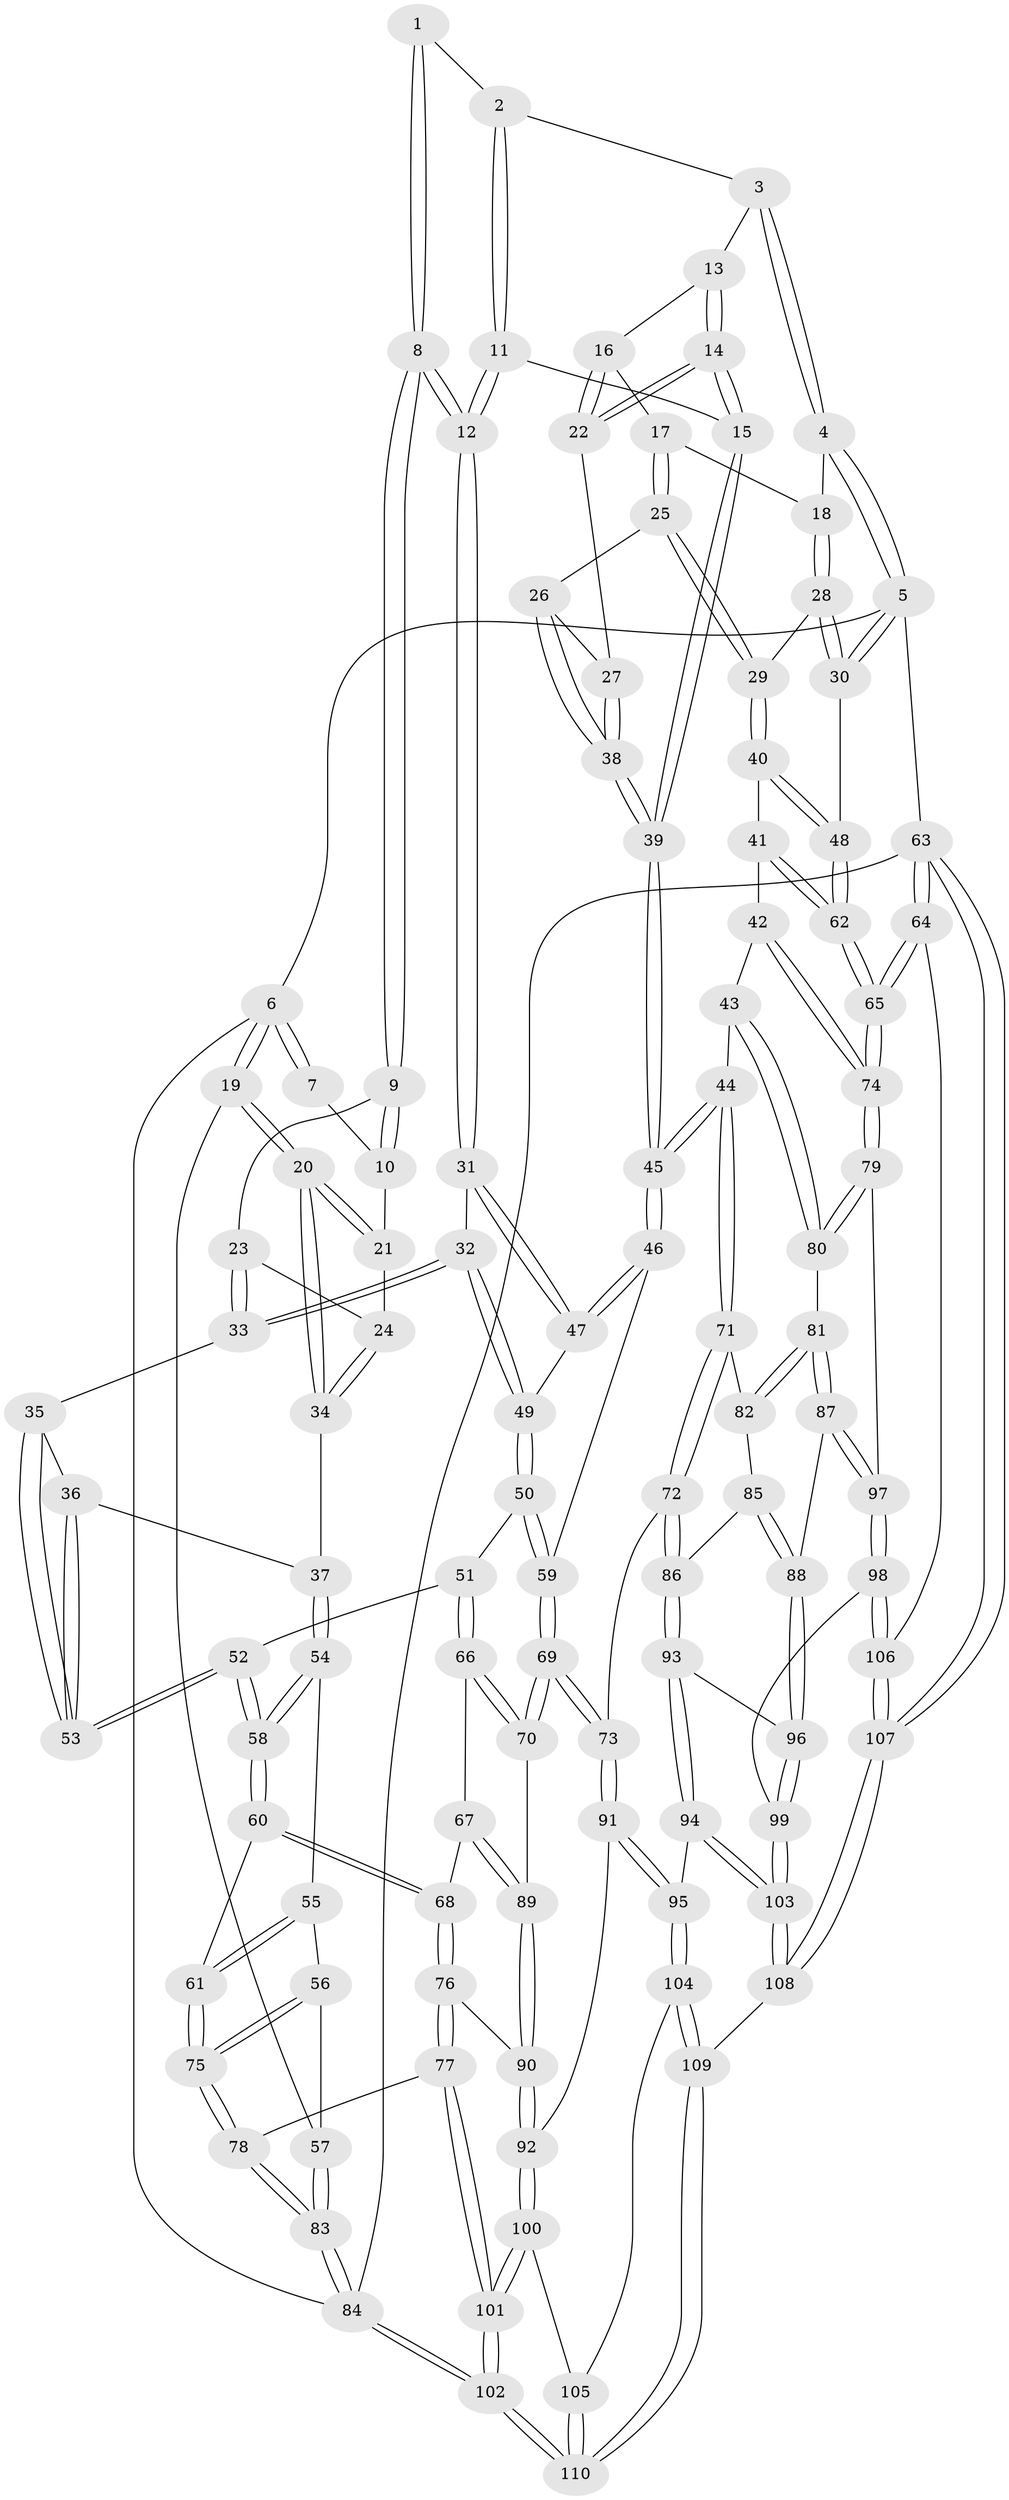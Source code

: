 // Generated by graph-tools (version 1.1) at 2025/17/03/09/25 04:17:07]
// undirected, 110 vertices, 272 edges
graph export_dot {
graph [start="1"]
  node [color=gray90,style=filled];
  1 [pos="+0.4217788066192379+0"];
  2 [pos="+0.6407449578108333+0"];
  3 [pos="+0.7174602205154526+0"];
  4 [pos="+1+0"];
  5 [pos="+1+0"];
  6 [pos="+0+0"];
  7 [pos="+0.27724412838178575+0"];
  8 [pos="+0.4410969659188851+0.14807068118591485"];
  9 [pos="+0.34587673636599764+0.13435758357951536"];
  10 [pos="+0.24416065491977998+0"];
  11 [pos="+0.532661931312771+0.18630196609023927"];
  12 [pos="+0.4933494412644525+0.1971685694489804"];
  13 [pos="+0.7251306844885086+0"];
  14 [pos="+0.6575018165133635+0.17963081074293705"];
  15 [pos="+0.6031303230625358+0.20330264144495389"];
  16 [pos="+0.7776189024613382+0"];
  17 [pos="+0.7980103512705962+0.03779031071880373"];
  18 [pos="+0.9222705773821218+0.09639148382641308"];
  19 [pos="+0+0.24360737539882069"];
  20 [pos="+0+0.23515260192729037"];
  21 [pos="+0.22584725703720637+0"];
  22 [pos="+0.7133769928079889+0.18518598823829266"];
  23 [pos="+0.28699939730035684+0.1848051260618737"];
  24 [pos="+0.23973672404989346+0.185070676845082"];
  25 [pos="+0.8295639697293775+0.19520910270114616"];
  26 [pos="+0.7860401900737052+0.198372548040415"];
  27 [pos="+0.7161442381015148+0.1862053197009508"];
  28 [pos="+0.9245430720265748+0.19120761651903387"];
  29 [pos="+0.8765898990017589+0.22041296058991883"];
  30 [pos="+1+0.18133471690104286"];
  31 [pos="+0.4932514057035562+0.19737750514717212"];
  32 [pos="+0.3763454422300263+0.31755665790800325"];
  33 [pos="+0.3501339614033257+0.312829724717845"];
  34 [pos="+0.08973997395728195+0.26415900700843814"];
  35 [pos="+0.3325532311513067+0.31804849342731806"];
  36 [pos="+0.17716128863087344+0.3335035398901786"];
  37 [pos="+0.1698596956422735+0.33235364672182766"];
  38 [pos="+0.7193042034958793+0.33583862868304754"];
  39 [pos="+0.6943056851056488+0.42988127727493414"];
  40 [pos="+0.8740491533460462+0.34553651231065646"];
  41 [pos="+0.8620940975671809+0.3946768834121189"];
  42 [pos="+0.7973577743104934+0.4376254760229082"];
  43 [pos="+0.7637165269709528+0.4553199538440633"];
  44 [pos="+0.7254305423547671+0.45743707590797633"];
  45 [pos="+0.6959568947691566+0.4390010653962491"];
  46 [pos="+0.6114108244893237+0.44335887292036474"];
  47 [pos="+0.5404746911606001+0.3794676144385535"];
  48 [pos="+1+0.2144088156773888"];
  49 [pos="+0.4008113419354503+0.37811218480024217"];
  50 [pos="+0.3958921702018771+0.4535347966665109"];
  51 [pos="+0.36313039396429303+0.489073107455603"];
  52 [pos="+0.2995674020439672+0.47289055685629156"];
  53 [pos="+0.28511444744869413+0.43899144741707113"];
  54 [pos="+0.1726824115557273+0.40888910020029606"];
  55 [pos="+0.09831076861445749+0.4905683244457752"];
  56 [pos="+0+0.41177625312855415"];
  57 [pos="+0+0.33129368225514133"];
  58 [pos="+0.21251048329143943+0.50945751412063"];
  59 [pos="+0.5356583246041207+0.4941891596956663"];
  60 [pos="+0.20434249215520864+0.528005722587373"];
  61 [pos="+0.13465031860195759+0.5443363765553874"];
  62 [pos="+1+0.5227453166836594"];
  63 [pos="+1+1"];
  64 [pos="+1+0.7350760819783326"];
  65 [pos="+1+0.706542956346789"];
  66 [pos="+0.3640031958790704+0.5049643588601012"];
  67 [pos="+0.26618426208617013+0.6191828762789442"];
  68 [pos="+0.2555071618838931+0.6193304587051994"];
  69 [pos="+0.48649898913862527+0.6468187923204162"];
  70 [pos="+0.43165736420205447+0.6213460644330754"];
  71 [pos="+0.7068364832215082+0.5264101591580616"];
  72 [pos="+0.5541175875992103+0.6696797093654769"];
  73 [pos="+0.4882292055211118+0.649890093659338"];
  74 [pos="+1+0.6848678309701308"];
  75 [pos="+0.08807726042003367+0.6109490974479809"];
  76 [pos="+0.17406179755752352+0.7114330888202723"];
  77 [pos="+0.135761164685482+0.7345736868529026"];
  78 [pos="+0.07471639292445784+0.7033013813386586"];
  79 [pos="+0.9023036985164394+0.6665573444532406"];
  80 [pos="+0.8967959567936686+0.6638764651108515"];
  81 [pos="+0.7505913837330866+0.6984307199688667"];
  82 [pos="+0.7097763863936409+0.5509714596030075"];
  83 [pos="+0+0.7522452338255732"];
  84 [pos="+0+1"];
  85 [pos="+0.6605999112496466+0.6663735569179102"];
  86 [pos="+0.5701227757146109+0.6858920951645607"];
  87 [pos="+0.7417372347538738+0.7119026541537973"];
  88 [pos="+0.7369301242217299+0.7141476611487921"];
  89 [pos="+0.3256563893460745+0.6512900229096125"];
  90 [pos="+0.33151647650331256+0.7424015863107816"];
  91 [pos="+0.43340594360982027+0.7653580886641997"];
  92 [pos="+0.3687574627690717+0.7952537727878526"];
  93 [pos="+0.6274472193086474+0.7855787825198627"];
  94 [pos="+0.6038478819148955+0.8483106449791193"];
  95 [pos="+0.5168045967048877+0.8377683959336996"];
  96 [pos="+0.6665047039577854+0.7716335364916458"];
  97 [pos="+0.8198759736952623+0.8261066176476481"];
  98 [pos="+0.8210316563865125+0.8428804415153083"];
  99 [pos="+0.8008798569389035+0.8634284914059832"];
  100 [pos="+0.34166285875354935+0.8463396101318252"];
  101 [pos="+0.18272162558053667+0.8685350899424109"];
  102 [pos="+0+1"];
  103 [pos="+0.6874656012950181+1"];
  104 [pos="+0.45278420363623517+0.9161261319449817"];
  105 [pos="+0.3662349797408422+0.8897055154099327"];
  106 [pos="+0.9950386651324389+0.863491531923393"];
  107 [pos="+0.7601817240177255+1"];
  108 [pos="+0.6852489583397987+1"];
  109 [pos="+0.605206338470029+1"];
  110 [pos="+0.31351109154522827+1"];
  1 -- 2;
  1 -- 8;
  1 -- 8;
  2 -- 3;
  2 -- 11;
  2 -- 11;
  3 -- 4;
  3 -- 4;
  3 -- 13;
  4 -- 5;
  4 -- 5;
  4 -- 18;
  5 -- 6;
  5 -- 30;
  5 -- 30;
  5 -- 63;
  6 -- 7;
  6 -- 7;
  6 -- 19;
  6 -- 19;
  6 -- 84;
  7 -- 10;
  8 -- 9;
  8 -- 9;
  8 -- 12;
  8 -- 12;
  9 -- 10;
  9 -- 10;
  9 -- 23;
  10 -- 21;
  11 -- 12;
  11 -- 12;
  11 -- 15;
  12 -- 31;
  12 -- 31;
  13 -- 14;
  13 -- 14;
  13 -- 16;
  14 -- 15;
  14 -- 15;
  14 -- 22;
  14 -- 22;
  15 -- 39;
  15 -- 39;
  16 -- 17;
  16 -- 22;
  16 -- 22;
  17 -- 18;
  17 -- 25;
  17 -- 25;
  18 -- 28;
  18 -- 28;
  19 -- 20;
  19 -- 20;
  19 -- 57;
  20 -- 21;
  20 -- 21;
  20 -- 34;
  20 -- 34;
  21 -- 24;
  22 -- 27;
  23 -- 24;
  23 -- 33;
  23 -- 33;
  24 -- 34;
  24 -- 34;
  25 -- 26;
  25 -- 29;
  25 -- 29;
  26 -- 27;
  26 -- 38;
  26 -- 38;
  27 -- 38;
  27 -- 38;
  28 -- 29;
  28 -- 30;
  28 -- 30;
  29 -- 40;
  29 -- 40;
  30 -- 48;
  31 -- 32;
  31 -- 47;
  31 -- 47;
  32 -- 33;
  32 -- 33;
  32 -- 49;
  32 -- 49;
  33 -- 35;
  34 -- 37;
  35 -- 36;
  35 -- 53;
  35 -- 53;
  36 -- 37;
  36 -- 53;
  36 -- 53;
  37 -- 54;
  37 -- 54;
  38 -- 39;
  38 -- 39;
  39 -- 45;
  39 -- 45;
  40 -- 41;
  40 -- 48;
  40 -- 48;
  41 -- 42;
  41 -- 62;
  41 -- 62;
  42 -- 43;
  42 -- 74;
  42 -- 74;
  43 -- 44;
  43 -- 80;
  43 -- 80;
  44 -- 45;
  44 -- 45;
  44 -- 71;
  44 -- 71;
  45 -- 46;
  45 -- 46;
  46 -- 47;
  46 -- 47;
  46 -- 59;
  47 -- 49;
  48 -- 62;
  48 -- 62;
  49 -- 50;
  49 -- 50;
  50 -- 51;
  50 -- 59;
  50 -- 59;
  51 -- 52;
  51 -- 66;
  51 -- 66;
  52 -- 53;
  52 -- 53;
  52 -- 58;
  52 -- 58;
  54 -- 55;
  54 -- 58;
  54 -- 58;
  55 -- 56;
  55 -- 61;
  55 -- 61;
  56 -- 57;
  56 -- 75;
  56 -- 75;
  57 -- 83;
  57 -- 83;
  58 -- 60;
  58 -- 60;
  59 -- 69;
  59 -- 69;
  60 -- 61;
  60 -- 68;
  60 -- 68;
  61 -- 75;
  61 -- 75;
  62 -- 65;
  62 -- 65;
  63 -- 64;
  63 -- 64;
  63 -- 107;
  63 -- 107;
  63 -- 84;
  64 -- 65;
  64 -- 65;
  64 -- 106;
  65 -- 74;
  65 -- 74;
  66 -- 67;
  66 -- 70;
  66 -- 70;
  67 -- 68;
  67 -- 89;
  67 -- 89;
  68 -- 76;
  68 -- 76;
  69 -- 70;
  69 -- 70;
  69 -- 73;
  69 -- 73;
  70 -- 89;
  71 -- 72;
  71 -- 72;
  71 -- 82;
  72 -- 73;
  72 -- 86;
  72 -- 86;
  73 -- 91;
  73 -- 91;
  74 -- 79;
  74 -- 79;
  75 -- 78;
  75 -- 78;
  76 -- 77;
  76 -- 77;
  76 -- 90;
  77 -- 78;
  77 -- 101;
  77 -- 101;
  78 -- 83;
  78 -- 83;
  79 -- 80;
  79 -- 80;
  79 -- 97;
  80 -- 81;
  81 -- 82;
  81 -- 82;
  81 -- 87;
  81 -- 87;
  82 -- 85;
  83 -- 84;
  83 -- 84;
  84 -- 102;
  84 -- 102;
  85 -- 86;
  85 -- 88;
  85 -- 88;
  86 -- 93;
  86 -- 93;
  87 -- 88;
  87 -- 97;
  87 -- 97;
  88 -- 96;
  88 -- 96;
  89 -- 90;
  89 -- 90;
  90 -- 92;
  90 -- 92;
  91 -- 92;
  91 -- 95;
  91 -- 95;
  92 -- 100;
  92 -- 100;
  93 -- 94;
  93 -- 94;
  93 -- 96;
  94 -- 95;
  94 -- 103;
  94 -- 103;
  95 -- 104;
  95 -- 104;
  96 -- 99;
  96 -- 99;
  97 -- 98;
  97 -- 98;
  98 -- 99;
  98 -- 106;
  98 -- 106;
  99 -- 103;
  99 -- 103;
  100 -- 101;
  100 -- 101;
  100 -- 105;
  101 -- 102;
  101 -- 102;
  102 -- 110;
  102 -- 110;
  103 -- 108;
  103 -- 108;
  104 -- 105;
  104 -- 109;
  104 -- 109;
  105 -- 110;
  105 -- 110;
  106 -- 107;
  106 -- 107;
  107 -- 108;
  107 -- 108;
  108 -- 109;
  109 -- 110;
  109 -- 110;
}
